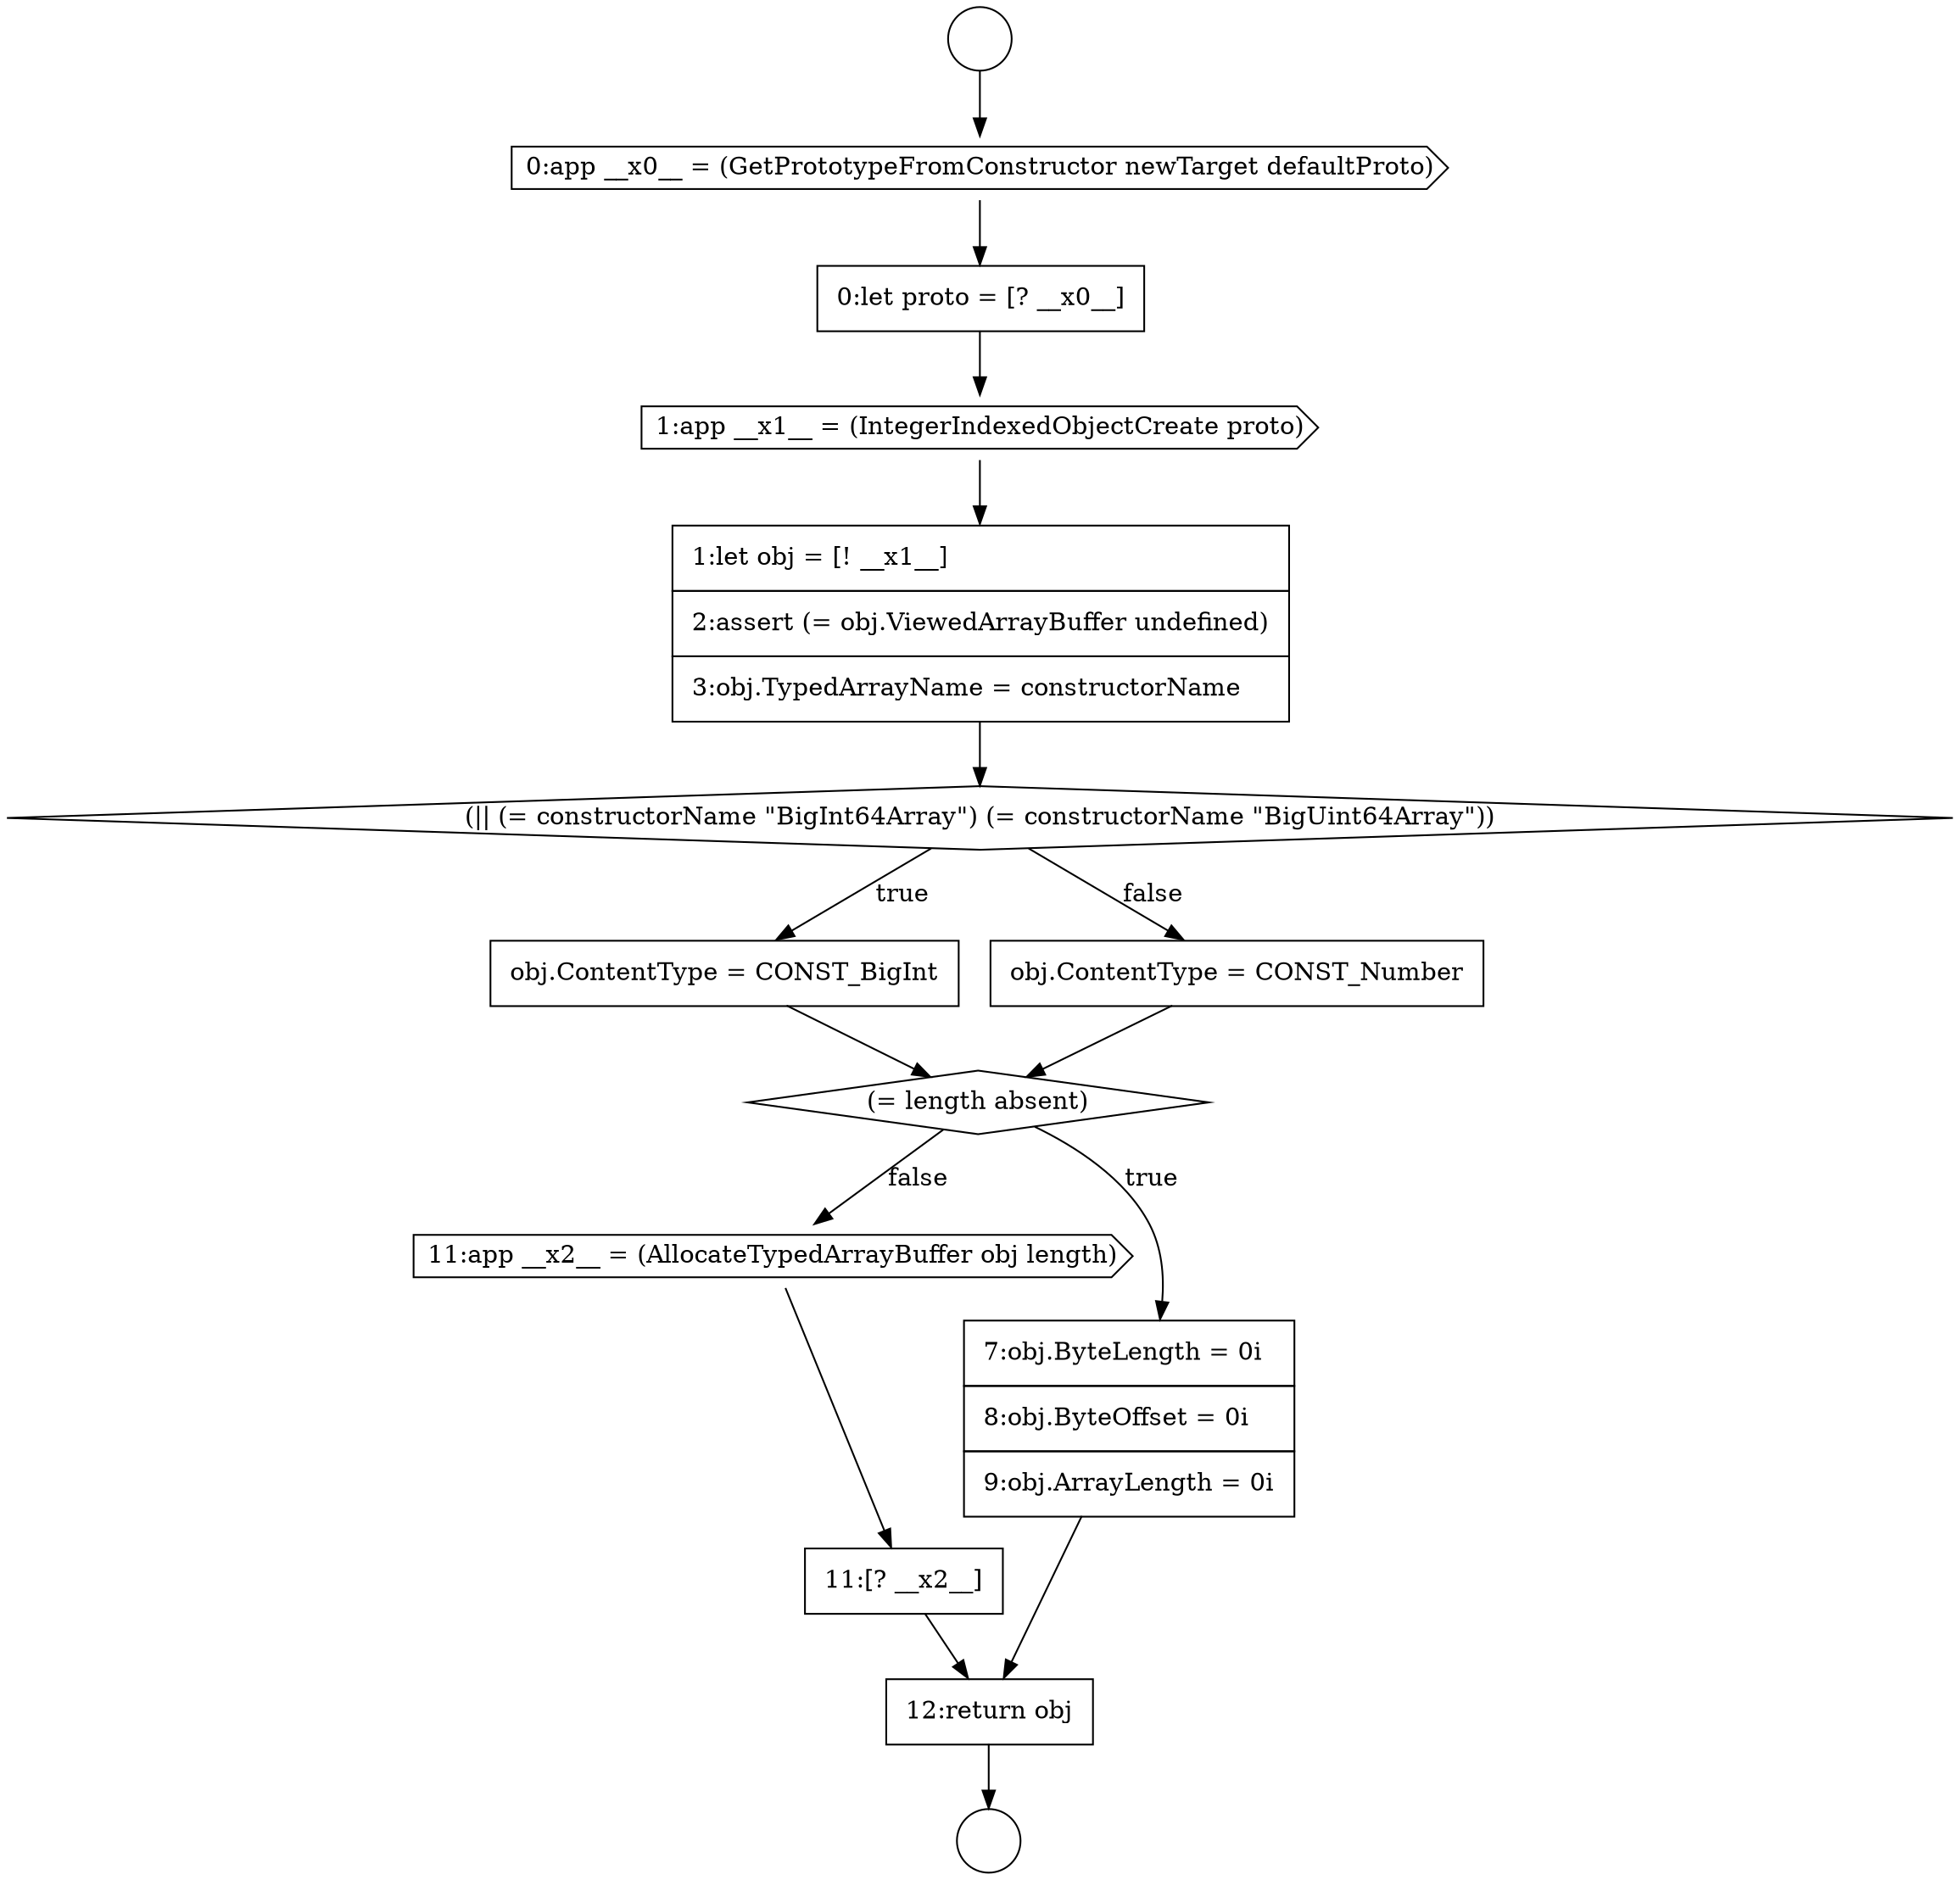 digraph {
  node16466 [shape=circle label=" " color="black" fillcolor="white" style=filled]
  node16469 [shape=cds, label=<<font color="black">1:app __x1__ = (IntegerIndexedObjectCreate proto)</font>> color="black" fillcolor="white" style=filled]
  node16476 [shape=cds, label=<<font color="black">11:app __x2__ = (AllocateTypedArrayBuffer obj length)</font>> color="black" fillcolor="white" style=filled]
  node16465 [shape=circle label=" " color="black" fillcolor="white" style=filled]
  node16472 [shape=none, margin=0, label=<<font color="black">
    <table border="0" cellborder="1" cellspacing="0" cellpadding="10">
      <tr><td align="left">obj.ContentType = CONST_BigInt</td></tr>
    </table>
  </font>> color="black" fillcolor="white" style=filled]
  node16477 [shape=none, margin=0, label=<<font color="black">
    <table border="0" cellborder="1" cellspacing="0" cellpadding="10">
      <tr><td align="left">11:[? __x2__]</td></tr>
    </table>
  </font>> color="black" fillcolor="white" style=filled]
  node16471 [shape=diamond, label=<<font color="black">(|| (= constructorName &quot;BigInt64Array&quot;) (= constructorName &quot;BigUint64Array&quot;))</font>> color="black" fillcolor="white" style=filled]
  node16478 [shape=none, margin=0, label=<<font color="black">
    <table border="0" cellborder="1" cellspacing="0" cellpadding="10">
      <tr><td align="left">12:return obj</td></tr>
    </table>
  </font>> color="black" fillcolor="white" style=filled]
  node16475 [shape=none, margin=0, label=<<font color="black">
    <table border="0" cellborder="1" cellspacing="0" cellpadding="10">
      <tr><td align="left">7:obj.ByteLength = 0i</td></tr>
      <tr><td align="left">8:obj.ByteOffset = 0i</td></tr>
      <tr><td align="left">9:obj.ArrayLength = 0i</td></tr>
    </table>
  </font>> color="black" fillcolor="white" style=filled]
  node16470 [shape=none, margin=0, label=<<font color="black">
    <table border="0" cellborder="1" cellspacing="0" cellpadding="10">
      <tr><td align="left">1:let obj = [! __x1__]</td></tr>
      <tr><td align="left">2:assert (= obj.ViewedArrayBuffer undefined)</td></tr>
      <tr><td align="left">3:obj.TypedArrayName = constructorName</td></tr>
    </table>
  </font>> color="black" fillcolor="white" style=filled]
  node16468 [shape=none, margin=0, label=<<font color="black">
    <table border="0" cellborder="1" cellspacing="0" cellpadding="10">
      <tr><td align="left">0:let proto = [? __x0__]</td></tr>
    </table>
  </font>> color="black" fillcolor="white" style=filled]
  node16473 [shape=none, margin=0, label=<<font color="black">
    <table border="0" cellborder="1" cellspacing="0" cellpadding="10">
      <tr><td align="left">obj.ContentType = CONST_Number</td></tr>
    </table>
  </font>> color="black" fillcolor="white" style=filled]
  node16474 [shape=diamond, label=<<font color="black">(= length absent)</font>> color="black" fillcolor="white" style=filled]
  node16467 [shape=cds, label=<<font color="black">0:app __x0__ = (GetPrototypeFromConstructor newTarget defaultProto)</font>> color="black" fillcolor="white" style=filled]
  node16473 -> node16474 [ color="black"]
  node16478 -> node16466 [ color="black"]
  node16470 -> node16471 [ color="black"]
  node16465 -> node16467 [ color="black"]
  node16474 -> node16475 [label=<<font color="black">true</font>> color="black"]
  node16474 -> node16476 [label=<<font color="black">false</font>> color="black"]
  node16477 -> node16478 [ color="black"]
  node16471 -> node16472 [label=<<font color="black">true</font>> color="black"]
  node16471 -> node16473 [label=<<font color="black">false</font>> color="black"]
  node16468 -> node16469 [ color="black"]
  node16472 -> node16474 [ color="black"]
  node16469 -> node16470 [ color="black"]
  node16475 -> node16478 [ color="black"]
  node16476 -> node16477 [ color="black"]
  node16467 -> node16468 [ color="black"]
}
